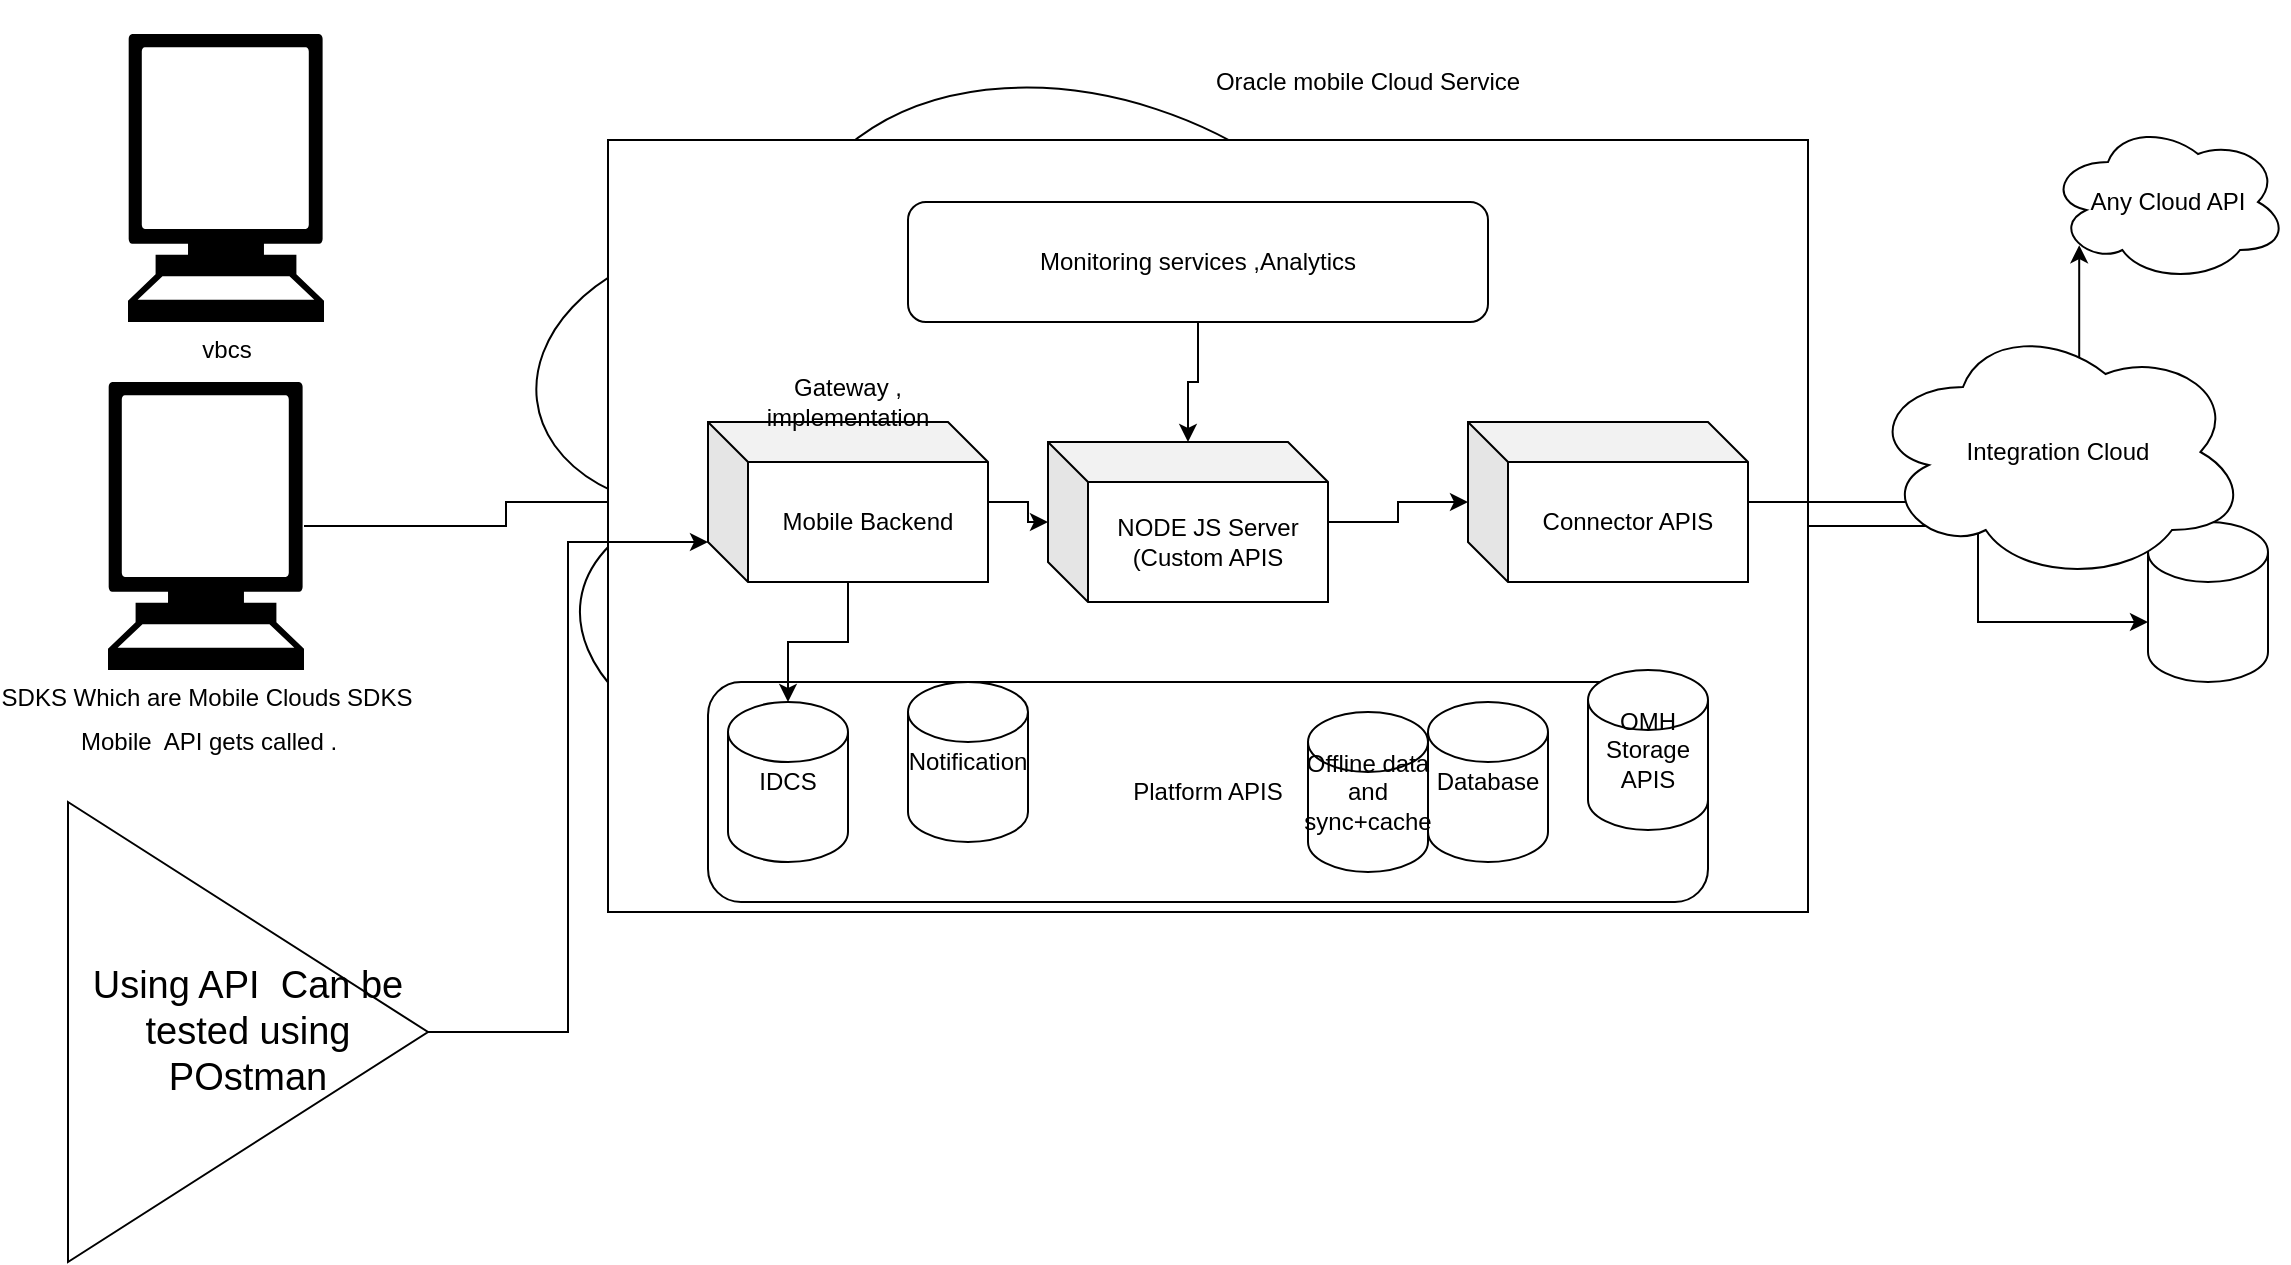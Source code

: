 <mxfile version="13.5.9" type="github">
  <diagram id="Ghr2u1_61QQ_9EWRdpl4" name="Page-1">
    <mxGraphModel dx="2410" dy="580" grid="1" gridSize="10" guides="1" tooltips="1" connect="1" arrows="1" fold="1" page="1" pageScale="1" pageWidth="1200" pageHeight="1920" math="0" shadow="0">
      <root>
        <mxCell id="0" />
        <mxCell id="1" parent="0" />
        <mxCell id="c0gerypjPH0M59WLCoc0-25" style="edgeStyle=orthogonalEdgeStyle;rounded=0;orthogonalLoop=1;jettySize=auto;html=1;" edge="1" parent="1" source="c0gerypjPH0M59WLCoc0-3" target="c0gerypjPH0M59WLCoc0-10">
          <mxGeometry relative="1" as="geometry" />
        </mxCell>
        <mxCell id="c0gerypjPH0M59WLCoc0-3" value="SDKS Which are Mobile Clouds SDKS " style="shape=mxgraph.signs.tech.computer;html=1;pointerEvents=1;fillColor=#000000;strokeColor=none;verticalLabelPosition=bottom;verticalAlign=top;align=center;" vertex="1" parent="1">
          <mxGeometry x="50" y="190" width="98" height="144" as="geometry" />
        </mxCell>
        <mxCell id="c0gerypjPH0M59WLCoc0-4" value="" style="ellipse;shape=cloud;whiteSpace=wrap;html=1;" vertex="1" parent="1">
          <mxGeometry x="220" width="680" height="460" as="geometry" />
        </mxCell>
        <mxCell id="c0gerypjPH0M59WLCoc0-17" style="edgeStyle=orthogonalEdgeStyle;rounded=0;orthogonalLoop=1;jettySize=auto;html=1;entryX=0;entryY=0.625;entryDx=0;entryDy=0;entryPerimeter=0;" edge="1" parent="1" source="c0gerypjPH0M59WLCoc0-1" target="c0gerypjPH0M59WLCoc0-15">
          <mxGeometry relative="1" as="geometry" />
        </mxCell>
        <mxCell id="c0gerypjPH0M59WLCoc0-1" value="" style="rounded=0;whiteSpace=wrap;html=1;" vertex="1" parent="1">
          <mxGeometry x="300" y="69" width="600" height="386" as="geometry" />
        </mxCell>
        <mxCell id="c0gerypjPH0M59WLCoc0-5" value="Oracle mobile Cloud Service " style="text;html=1;strokeColor=none;fillColor=none;align=center;verticalAlign=middle;whiteSpace=wrap;rounded=0;" vertex="1" parent="1">
          <mxGeometry x="580" y="10" width="200" height="60" as="geometry" />
        </mxCell>
        <mxCell id="c0gerypjPH0M59WLCoc0-26" value="" style="edgeStyle=orthogonalEdgeStyle;rounded=0;orthogonalLoop=1;jettySize=auto;html=1;" edge="1" parent="1" source="c0gerypjPH0M59WLCoc0-7" target="c0gerypjPH0M59WLCoc0-11">
          <mxGeometry relative="1" as="geometry" />
        </mxCell>
        <mxCell id="c0gerypjPH0M59WLCoc0-7" value="Monitoring services ,Analytics " style="rounded=1;whiteSpace=wrap;html=1;" vertex="1" parent="1">
          <mxGeometry x="450" y="100" width="290" height="60" as="geometry" />
        </mxCell>
        <mxCell id="c0gerypjPH0M59WLCoc0-8" value="Platform APIS " style="rounded=1;whiteSpace=wrap;html=1;" vertex="1" parent="1">
          <mxGeometry x="350" y="340" width="500" height="110" as="geometry" />
        </mxCell>
        <mxCell id="c0gerypjPH0M59WLCoc0-19" style="edgeStyle=orthogonalEdgeStyle;rounded=0;orthogonalLoop=1;jettySize=auto;html=1;" edge="1" parent="1" source="c0gerypjPH0M59WLCoc0-10" target="c0gerypjPH0M59WLCoc0-11">
          <mxGeometry relative="1" as="geometry" />
        </mxCell>
        <mxCell id="c0gerypjPH0M59WLCoc0-27" style="edgeStyle=orthogonalEdgeStyle;rounded=0;orthogonalLoop=1;jettySize=auto;html=1;" edge="1" parent="1" source="c0gerypjPH0M59WLCoc0-10" target="c0gerypjPH0M59WLCoc0-21">
          <mxGeometry relative="1" as="geometry" />
        </mxCell>
        <mxCell id="c0gerypjPH0M59WLCoc0-10" value="Mobile Backend " style="shape=cube;whiteSpace=wrap;html=1;boundedLbl=1;backgroundOutline=1;darkOpacity=0.05;darkOpacity2=0.1;" vertex="1" parent="1">
          <mxGeometry x="350" y="210" width="140" height="80" as="geometry" />
        </mxCell>
        <mxCell id="c0gerypjPH0M59WLCoc0-20" style="edgeStyle=orthogonalEdgeStyle;rounded=0;orthogonalLoop=1;jettySize=auto;html=1;" edge="1" parent="1" source="c0gerypjPH0M59WLCoc0-11" target="c0gerypjPH0M59WLCoc0-12">
          <mxGeometry relative="1" as="geometry" />
        </mxCell>
        <mxCell id="c0gerypjPH0M59WLCoc0-11" value="NODE JS Server (Custom APIS" style="shape=cube;whiteSpace=wrap;html=1;boundedLbl=1;backgroundOutline=1;darkOpacity=0.05;darkOpacity2=0.1;" vertex="1" parent="1">
          <mxGeometry x="520" y="220" width="140" height="80" as="geometry" />
        </mxCell>
        <mxCell id="c0gerypjPH0M59WLCoc0-16" style="edgeStyle=orthogonalEdgeStyle;rounded=0;orthogonalLoop=1;jettySize=auto;html=1;entryX=0.13;entryY=0.77;entryDx=0;entryDy=0;entryPerimeter=0;" edge="1" parent="1" source="c0gerypjPH0M59WLCoc0-12" target="c0gerypjPH0M59WLCoc0-14">
          <mxGeometry relative="1" as="geometry" />
        </mxCell>
        <mxCell id="c0gerypjPH0M59WLCoc0-12" value="Connector APIS " style="shape=cube;whiteSpace=wrap;html=1;boundedLbl=1;backgroundOutline=1;darkOpacity=0.05;darkOpacity2=0.1;" vertex="1" parent="1">
          <mxGeometry x="730" y="210" width="140" height="80" as="geometry" />
        </mxCell>
        <mxCell id="c0gerypjPH0M59WLCoc0-14" value="Any Cloud API " style="ellipse;shape=cloud;whiteSpace=wrap;html=1;" vertex="1" parent="1">
          <mxGeometry x="1020" y="60" width="120" height="80" as="geometry" />
        </mxCell>
        <mxCell id="c0gerypjPH0M59WLCoc0-15" value="" style="shape=cylinder2;whiteSpace=wrap;html=1;boundedLbl=1;backgroundOutline=1;size=15;" vertex="1" parent="1">
          <mxGeometry x="1070" y="260" width="60" height="80" as="geometry" />
        </mxCell>
        <mxCell id="c0gerypjPH0M59WLCoc0-18" value="Integration Cloud " style="ellipse;shape=cloud;whiteSpace=wrap;html=1;" vertex="1" parent="1">
          <mxGeometry x="930" y="160" width="190" height="130" as="geometry" />
        </mxCell>
        <mxCell id="c0gerypjPH0M59WLCoc0-21" value="IDCS" style="shape=cylinder2;whiteSpace=wrap;html=1;boundedLbl=1;backgroundOutline=1;size=15;" vertex="1" parent="1">
          <mxGeometry x="360" y="350" width="60" height="80" as="geometry" />
        </mxCell>
        <mxCell id="c0gerypjPH0M59WLCoc0-22" value="Notification" style="shape=cylinder2;whiteSpace=wrap;html=1;boundedLbl=1;backgroundOutline=1;size=15;" vertex="1" parent="1">
          <mxGeometry x="450" y="340" width="60" height="80" as="geometry" />
        </mxCell>
        <mxCell id="c0gerypjPH0M59WLCoc0-23" value="Database " style="shape=cylinder2;whiteSpace=wrap;html=1;boundedLbl=1;backgroundOutline=1;size=15;" vertex="1" parent="1">
          <mxGeometry x="710" y="350" width="60" height="80" as="geometry" />
        </mxCell>
        <mxCell id="c0gerypjPH0M59WLCoc0-24" value="OMH Storage APIS " style="shape=cylinder2;whiteSpace=wrap;html=1;boundedLbl=1;backgroundOutline=1;size=15;" vertex="1" parent="1">
          <mxGeometry x="790" y="334" width="60" height="80" as="geometry" />
        </mxCell>
        <mxCell id="c0gerypjPH0M59WLCoc0-28" value="Gateway , implementation " style="text;html=1;strokeColor=none;fillColor=none;align=center;verticalAlign=middle;whiteSpace=wrap;rounded=0;" vertex="1" parent="1">
          <mxGeometry x="400" y="190" width="40" height="20" as="geometry" />
        </mxCell>
        <mxCell id="c0gerypjPH0M59WLCoc0-29" value="vbcs" style="shape=mxgraph.signs.tech.computer;html=1;pointerEvents=1;fillColor=#000000;strokeColor=none;verticalLabelPosition=bottom;verticalAlign=top;align=center;" vertex="1" parent="1">
          <mxGeometry x="60" y="16" width="98" height="144" as="geometry" />
        </mxCell>
        <mxCell id="c0gerypjPH0M59WLCoc0-30" value="Offline data and sync+cache" style="shape=cylinder2;whiteSpace=wrap;html=1;boundedLbl=1;backgroundOutline=1;size=15;" vertex="1" parent="1">
          <mxGeometry x="650" y="355" width="60" height="80" as="geometry" />
        </mxCell>
        <mxCell id="c0gerypjPH0M59WLCoc0-32" style="edgeStyle=orthogonalEdgeStyle;rounded=0;orthogonalLoop=1;jettySize=auto;html=1;entryX=0;entryY=0;entryDx=0;entryDy=60;entryPerimeter=0;" edge="1" parent="1" source="c0gerypjPH0M59WLCoc0-31" target="c0gerypjPH0M59WLCoc0-10">
          <mxGeometry relative="1" as="geometry" />
        </mxCell>
        <mxCell id="c0gerypjPH0M59WLCoc0-31" value="&lt;font style=&quot;font-size: 19px&quot;&gt;Using API&amp;nbsp; Can be tested using POstman&lt;/font&gt;" style="triangle;whiteSpace=wrap;html=1;" vertex="1" parent="1">
          <mxGeometry x="30" y="400" width="180" height="230" as="geometry" />
        </mxCell>
        <mxCell id="c0gerypjPH0M59WLCoc0-34" value="Mobile&amp;nbsp; API gets called ." style="text;html=1;align=center;verticalAlign=middle;resizable=0;points=[];autosize=1;" vertex="1" parent="1">
          <mxGeometry x="20" y="360" width="160" height="20" as="geometry" />
        </mxCell>
      </root>
    </mxGraphModel>
  </diagram>
</mxfile>
